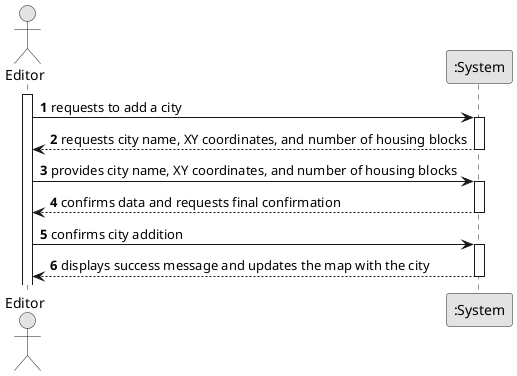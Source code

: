 @startuml
skinparam monochrome true
skinparam packageStyle rectangle
skinparam shadowing false

autonumber

actor "Editor" as Editor
participant ":System" as System

activate Editor

    Editor -> System : requests to add a city
    activate System

        System --> Editor : requests city name, XY coordinates, and number of housing blocks
    deactivate System

    Editor -> System : provides city name, XY coordinates, and number of housing blocks
    activate System

        System --> Editor : confirms data and requests final confirmation
    deactivate System

    Editor -> System : confirms city addition
    activate System

        System --> Editor : displays success message and updates the map with the city
    deactivate System

@enduml